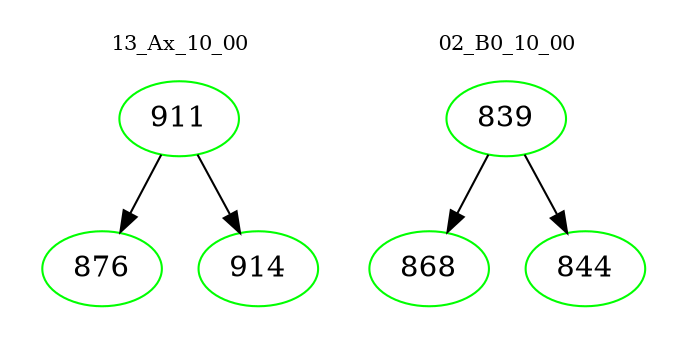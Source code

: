 digraph{
subgraph cluster_0 {
color = white
label = "13_Ax_10_00";
fontsize=10;
T0_911 [label="911", color="green"]
T0_911 -> T0_876 [color="black"]
T0_876 [label="876", color="green"]
T0_911 -> T0_914 [color="black"]
T0_914 [label="914", color="green"]
}
subgraph cluster_1 {
color = white
label = "02_B0_10_00";
fontsize=10;
T1_839 [label="839", color="green"]
T1_839 -> T1_868 [color="black"]
T1_868 [label="868", color="green"]
T1_839 -> T1_844 [color="black"]
T1_844 [label="844", color="green"]
}
}
